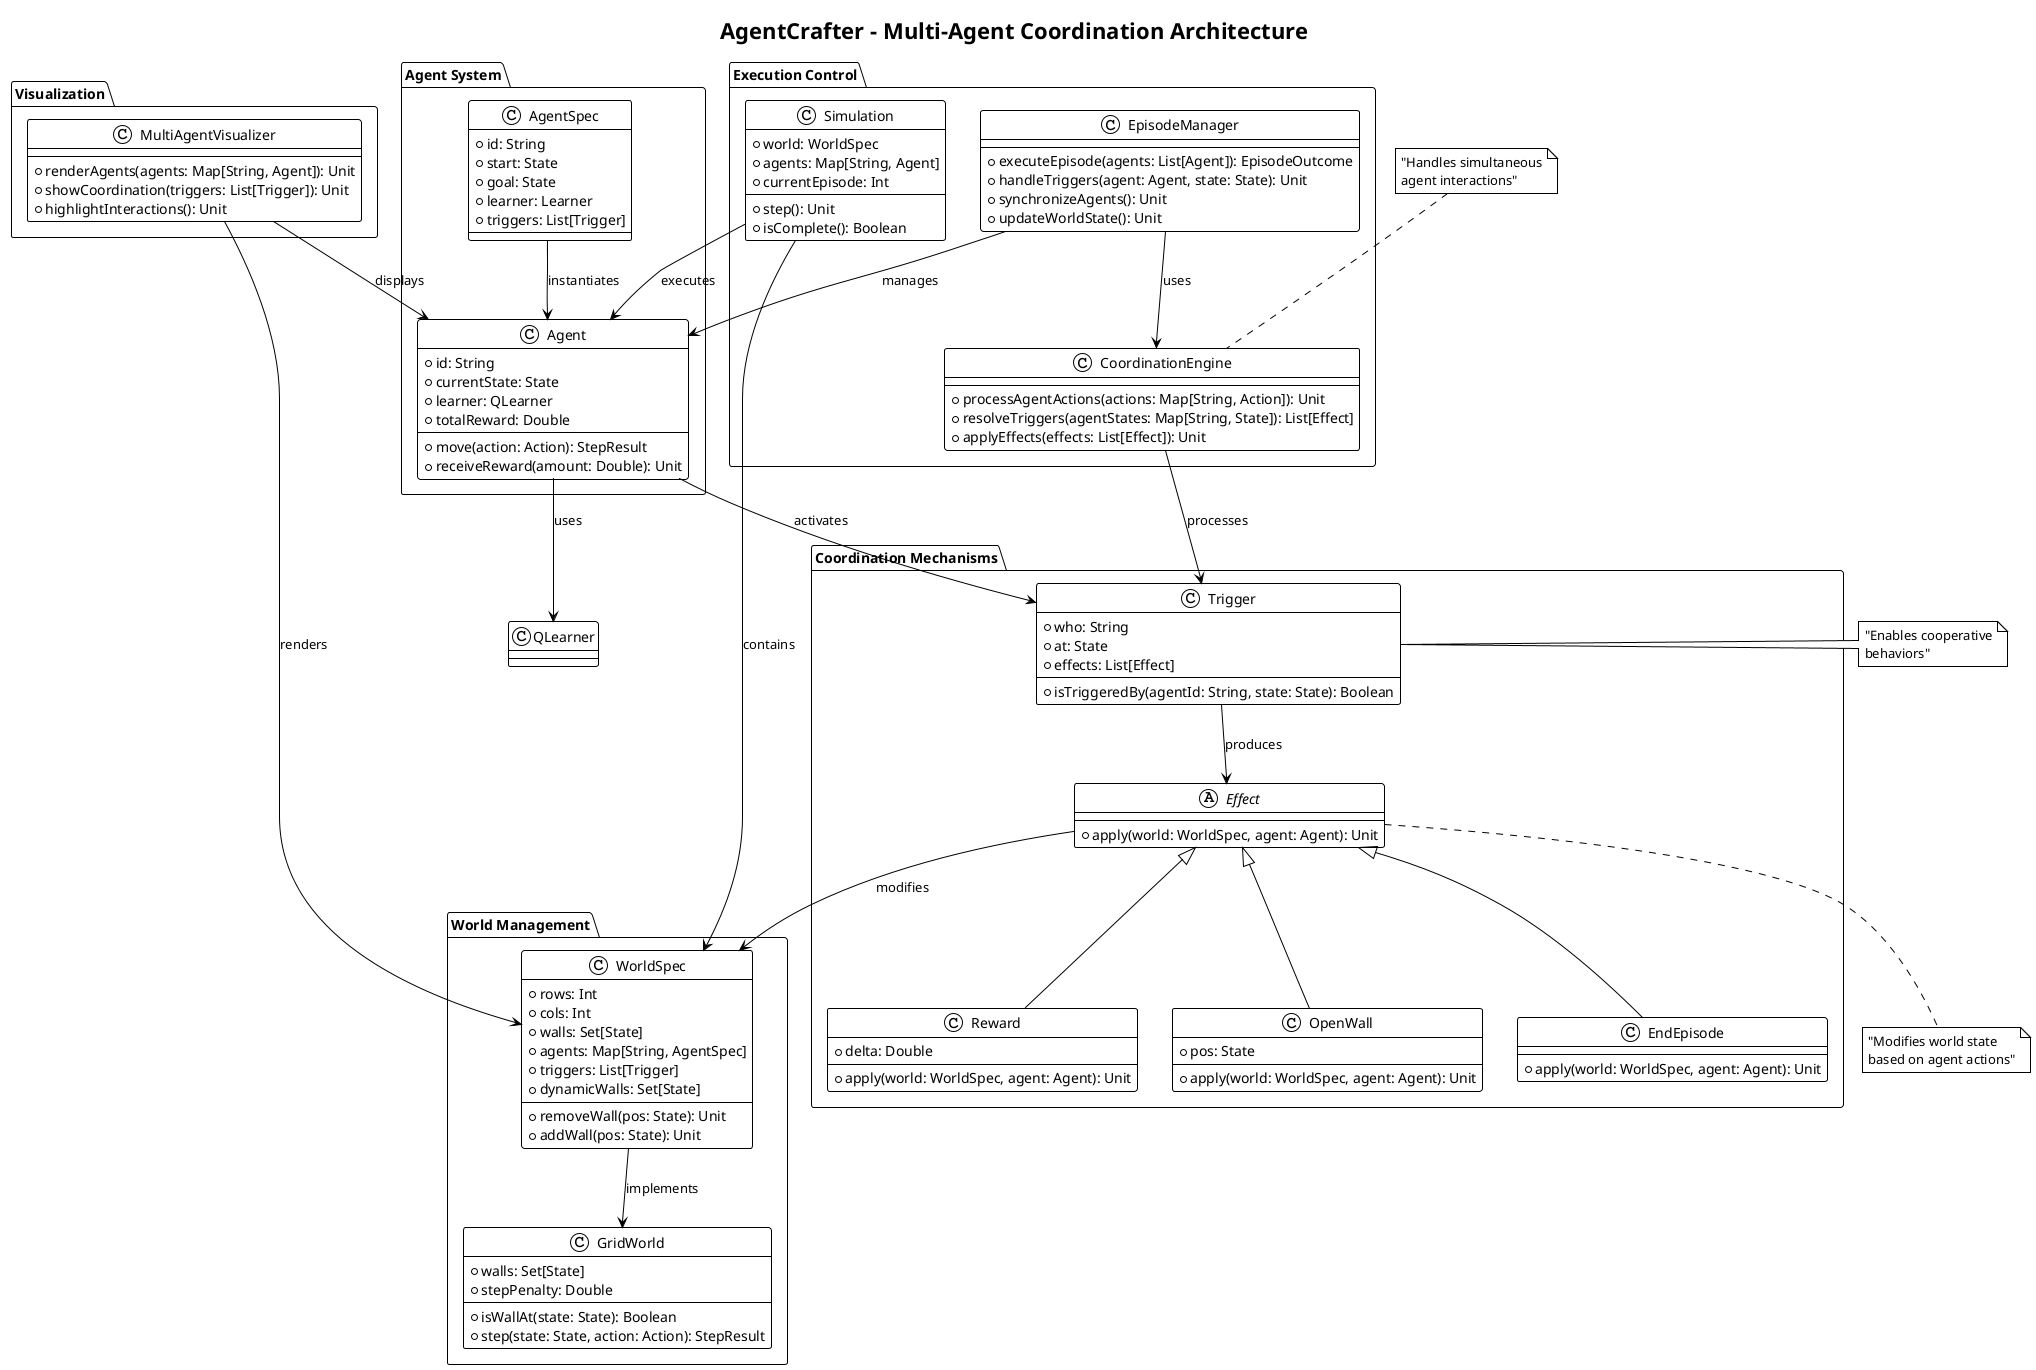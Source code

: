 @startuml Multi-Agent Coordination
!theme plain
title AgentCrafter - Multi-Agent Coordination Architecture

package "Agent System" {
  class AgentSpec {
    +id: String
    +start: State
    +goal: State
    +learner: Learner
    +triggers: List[Trigger]
  }
  
  class Agent {
    +id: String
    +currentState: State
    +learner: QLearner
    +totalReward: Double
    +move(action: Action): StepResult
    +receiveReward(amount: Double): Unit
  }
}

package "Coordination Mechanisms" {
  class Trigger {
    +who: String
    +at: State
    +effects: List[Effect]
    +isTriggeredBy(agentId: String, state: State): Boolean
  }
  
  abstract class Effect {
    +apply(world: WorldSpec, agent: Agent): Unit
  }
  
  class OpenWall extends Effect {
    +pos: State
    +apply(world: WorldSpec, agent: Agent): Unit
  }
  
  class EndEpisode extends Effect {
    +apply(world: WorldSpec, agent: Agent): Unit
  }
  
  class Reward extends Effect {
    +delta: Double
    +apply(world: WorldSpec, agent: Agent): Unit
  }
}

package "World Management" {
  class WorldSpec {
    +rows: Int
    +cols: Int
    +walls: Set[State]
    +agents: Map[String, AgentSpec]
    +triggers: List[Trigger]
    +dynamicWalls: Set[State]
    +removeWall(pos: State): Unit
    +addWall(pos: State): Unit
  }
  
  class GridWorld {
    +walls: Set[State]
    +stepPenalty: Double
    +isWallAt(state: State): Boolean
    +step(state: State, action: Action): StepResult
  }
}

package "Execution Control" {
  class EpisodeManager {
    +executeEpisode(agents: List[Agent]): EpisodeOutcome
    +handleTriggers(agent: Agent, state: State): Unit
    +synchronizeAgents(): Unit
    +updateWorldState(): Unit
  }
  
  class Simulation {
    +world: WorldSpec
    +agents: Map[String, Agent]
    +currentEpisode: Int
    +step(): Unit
    +isComplete(): Boolean
  }
  
  class CoordinationEngine {
    +processAgentActions(actions: Map[String, Action]): Unit
    +resolveTriggers(agentStates: Map[String, State]): List[Effect]
    +applyEffects(effects: List[Effect]): Unit
  }
}

package "Visualization" {
  class MultiAgentVisualizer {
    +renderAgents(agents: Map[String, Agent]): Unit
    +showCoordination(triggers: List[Trigger]): Unit
    +highlightInteractions(): Unit
  }
}

' Relationships
AgentSpec --> Agent : "instantiates"
Agent --> QLearner : "uses"
Agent --> Trigger : "activates"
Trigger --> Effect : "produces"
Effect --> WorldSpec : "modifies"
WorldSpec --> GridWorld : "implements"
EpisodeManager --> Agent : "manages"
EpisodeManager --> CoordinationEngine : "uses"
Simulation --> WorldSpec : "contains"
Simulation --> Agent : "executes"
CoordinationEngine --> Trigger : "processes"
MultiAgentVisualizer --> Agent : "displays"
MultiAgentVisualizer --> WorldSpec : "renders"

note top of CoordinationEngine : "Handles simultaneous\nagent interactions"
note right of Trigger : "Enables cooperative\nbehaviors"
note bottom of Effect : "Modifies world state\nbased on agent actions"

@enduml